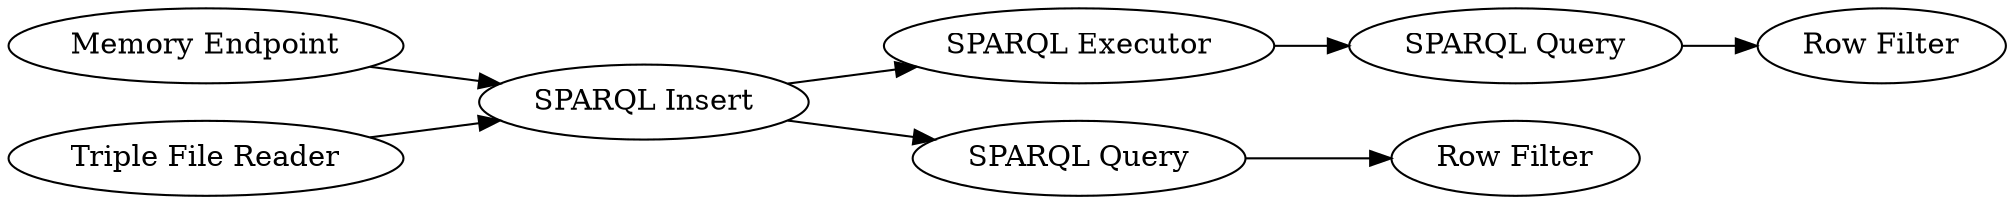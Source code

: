 digraph {
	1 [label="Memory Endpoint"]
	3 [label="SPARQL Query"]
	4 [label="SPARQL Executor"]
	5 [label="Triple File Reader"]
	6 [label="SPARQL Insert"]
	7 [label="SPARQL Query"]
	8 [label="Row Filter"]
	9 [label="Row Filter"]
	1 -> 6
	3 -> 9
	4 -> 3
	5 -> 6
	6 -> 7
	6 -> 4
	7 -> 8
	rankdir=LR
}
